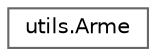 digraph "Graphical Class Hierarchy"
{
 // LATEX_PDF_SIZE
  bgcolor="transparent";
  edge [fontname=Helvetica,fontsize=10,labelfontname=Helvetica,labelfontsize=10];
  node [fontname=Helvetica,fontsize=10,shape=box,height=0.2,width=0.4];
  rankdir="LR";
  Node0 [id="Node000000",label="utils.Arme",height=0.2,width=0.4,color="grey40", fillcolor="white", style="filled",URL="$enumutils_1_1_arme.html",tooltip=" "];
}
